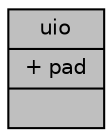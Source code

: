 digraph "uio"
{
 // LATEX_PDF_SIZE
  edge [fontname="Helvetica",fontsize="10",labelfontname="Helvetica",labelfontsize="10"];
  node [fontname="Helvetica",fontsize="10",shape=record];
  Node1 [label="{uio\n|+ pad\l|}",height=0.2,width=0.4,color="black", fillcolor="grey75", style="filled", fontcolor="black",tooltip=" "];
}
